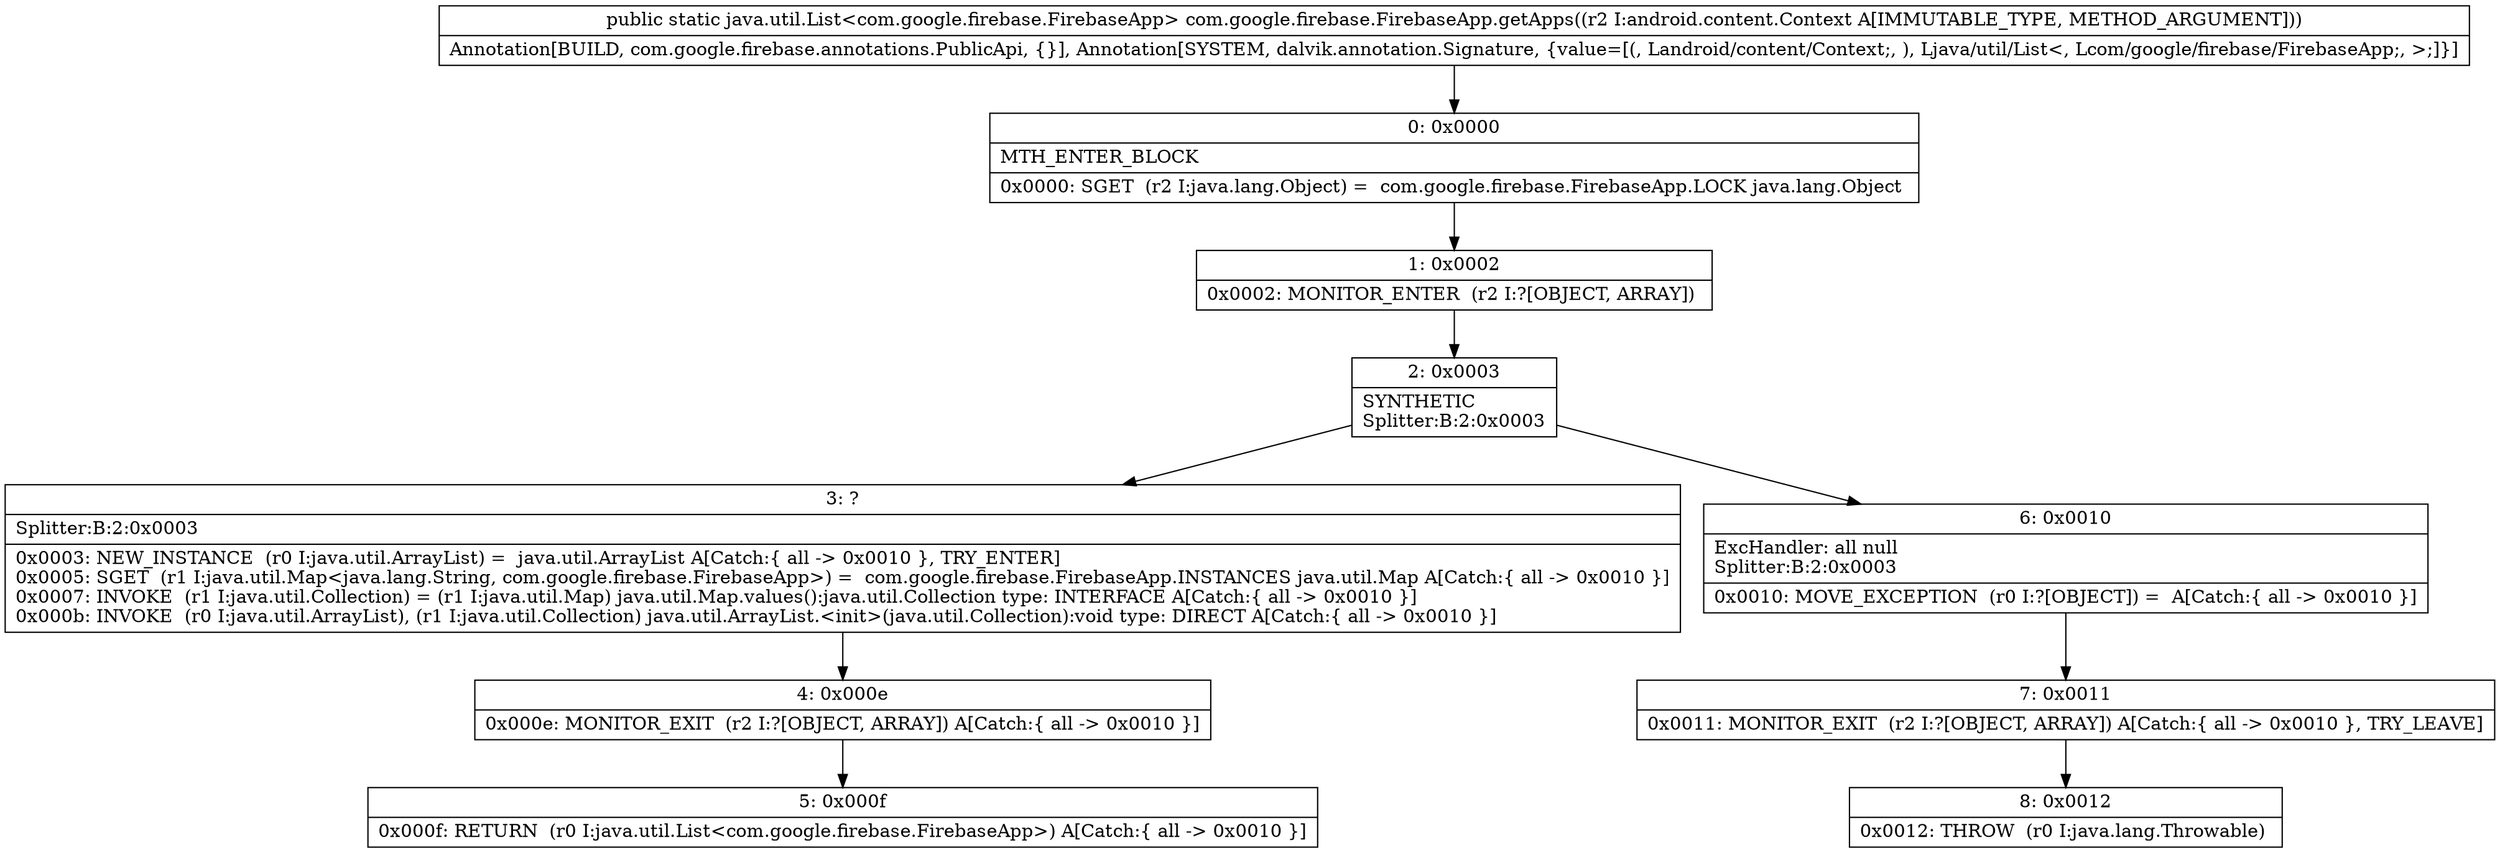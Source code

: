 digraph "CFG forcom.google.firebase.FirebaseApp.getApps(Landroid\/content\/Context;)Ljava\/util\/List;" {
Node_0 [shape=record,label="{0\:\ 0x0000|MTH_ENTER_BLOCK\l|0x0000: SGET  (r2 I:java.lang.Object) =  com.google.firebase.FirebaseApp.LOCK java.lang.Object \l}"];
Node_1 [shape=record,label="{1\:\ 0x0002|0x0002: MONITOR_ENTER  (r2 I:?[OBJECT, ARRAY]) \l}"];
Node_2 [shape=record,label="{2\:\ 0x0003|SYNTHETIC\lSplitter:B:2:0x0003\l}"];
Node_3 [shape=record,label="{3\:\ ?|Splitter:B:2:0x0003\l|0x0003: NEW_INSTANCE  (r0 I:java.util.ArrayList) =  java.util.ArrayList A[Catch:\{ all \-\> 0x0010 \}, TRY_ENTER]\l0x0005: SGET  (r1 I:java.util.Map\<java.lang.String, com.google.firebase.FirebaseApp\>) =  com.google.firebase.FirebaseApp.INSTANCES java.util.Map A[Catch:\{ all \-\> 0x0010 \}]\l0x0007: INVOKE  (r1 I:java.util.Collection) = (r1 I:java.util.Map) java.util.Map.values():java.util.Collection type: INTERFACE A[Catch:\{ all \-\> 0x0010 \}]\l0x000b: INVOKE  (r0 I:java.util.ArrayList), (r1 I:java.util.Collection) java.util.ArrayList.\<init\>(java.util.Collection):void type: DIRECT A[Catch:\{ all \-\> 0x0010 \}]\l}"];
Node_4 [shape=record,label="{4\:\ 0x000e|0x000e: MONITOR_EXIT  (r2 I:?[OBJECT, ARRAY]) A[Catch:\{ all \-\> 0x0010 \}]\l}"];
Node_5 [shape=record,label="{5\:\ 0x000f|0x000f: RETURN  (r0 I:java.util.List\<com.google.firebase.FirebaseApp\>) A[Catch:\{ all \-\> 0x0010 \}]\l}"];
Node_6 [shape=record,label="{6\:\ 0x0010|ExcHandler: all null\lSplitter:B:2:0x0003\l|0x0010: MOVE_EXCEPTION  (r0 I:?[OBJECT]) =  A[Catch:\{ all \-\> 0x0010 \}]\l}"];
Node_7 [shape=record,label="{7\:\ 0x0011|0x0011: MONITOR_EXIT  (r2 I:?[OBJECT, ARRAY]) A[Catch:\{ all \-\> 0x0010 \}, TRY_LEAVE]\l}"];
Node_8 [shape=record,label="{8\:\ 0x0012|0x0012: THROW  (r0 I:java.lang.Throwable) \l}"];
MethodNode[shape=record,label="{public static java.util.List\<com.google.firebase.FirebaseApp\> com.google.firebase.FirebaseApp.getApps((r2 I:android.content.Context A[IMMUTABLE_TYPE, METHOD_ARGUMENT]))  | Annotation[BUILD, com.google.firebase.annotations.PublicApi, \{\}], Annotation[SYSTEM, dalvik.annotation.Signature, \{value=[(, Landroid\/content\/Context;, ), Ljava\/util\/List\<, Lcom\/google\/firebase\/FirebaseApp;, \>;]\}]\l}"];
MethodNode -> Node_0;
Node_0 -> Node_1;
Node_1 -> Node_2;
Node_2 -> Node_3;
Node_2 -> Node_6;
Node_3 -> Node_4;
Node_4 -> Node_5;
Node_6 -> Node_7;
Node_7 -> Node_8;
}

